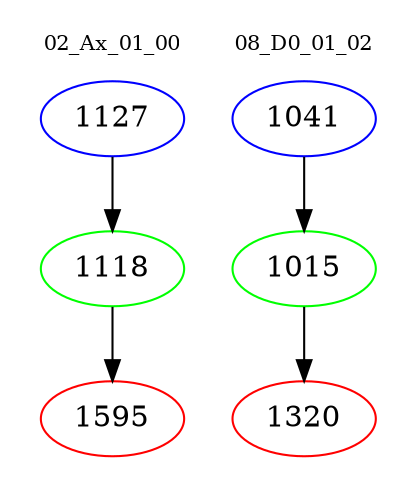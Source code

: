 digraph{
subgraph cluster_0 {
color = white
label = "02_Ax_01_00";
fontsize=10;
T0_1127 [label="1127", color="blue"]
T0_1127 -> T0_1118 [color="black"]
T0_1118 [label="1118", color="green"]
T0_1118 -> T0_1595 [color="black"]
T0_1595 [label="1595", color="red"]
}
subgraph cluster_1 {
color = white
label = "08_D0_01_02";
fontsize=10;
T1_1041 [label="1041", color="blue"]
T1_1041 -> T1_1015 [color="black"]
T1_1015 [label="1015", color="green"]
T1_1015 -> T1_1320 [color="black"]
T1_1320 [label="1320", color="red"]
}
}
